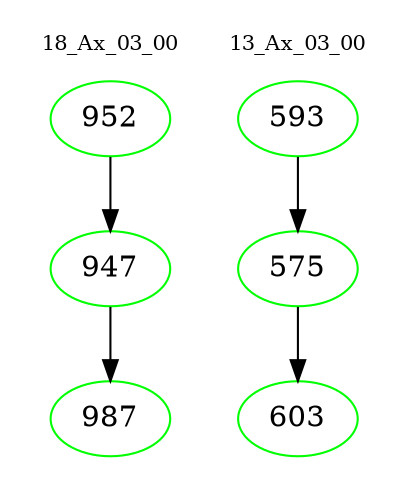 digraph{
subgraph cluster_0 {
color = white
label = "18_Ax_03_00";
fontsize=10;
T0_952 [label="952", color="green"]
T0_952 -> T0_947 [color="black"]
T0_947 [label="947", color="green"]
T0_947 -> T0_987 [color="black"]
T0_987 [label="987", color="green"]
}
subgraph cluster_1 {
color = white
label = "13_Ax_03_00";
fontsize=10;
T1_593 [label="593", color="green"]
T1_593 -> T1_575 [color="black"]
T1_575 [label="575", color="green"]
T1_575 -> T1_603 [color="black"]
T1_603 [label="603", color="green"]
}
}
